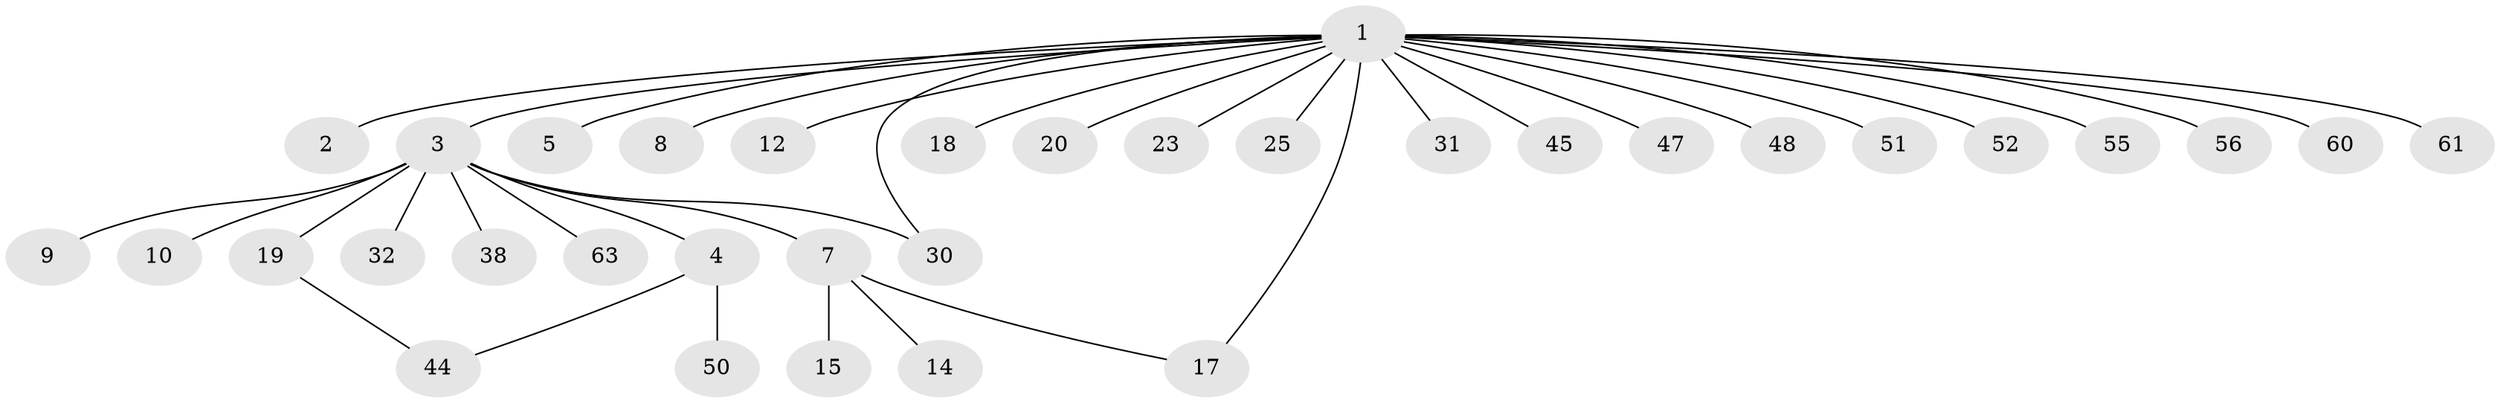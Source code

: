 // original degree distribution, {21: 0.014705882352941176, 1: 0.6764705882352942, 13: 0.014705882352941176, 3: 0.07352941176470588, 7: 0.014705882352941176, 4: 0.04411764705882353, 2: 0.1323529411764706, 5: 0.029411764705882353}
// Generated by graph-tools (version 1.1) at 2025/18/03/04/25 18:18:15]
// undirected, 34 vertices, 36 edges
graph export_dot {
graph [start="1"]
  node [color=gray90,style=filled];
  1;
  2;
  3 [super="+6+11"];
  4;
  5;
  7 [super="+13+66+27+26"];
  8;
  9;
  10;
  12;
  14;
  15 [super="+22+16+21"];
  17 [super="+35+54+24"];
  18;
  19 [super="+28+29+33+46"];
  20;
  23 [super="+37+64"];
  25;
  30;
  31 [super="+59"];
  32;
  38;
  44 [super="+58"];
  45;
  47;
  48;
  50;
  51;
  52 [super="+67"];
  55;
  56 [super="+62+65"];
  60;
  61;
  63;
  1 -- 2;
  1 -- 3;
  1 -- 5;
  1 -- 8;
  1 -- 12;
  1 -- 17;
  1 -- 18;
  1 -- 20;
  1 -- 23;
  1 -- 25;
  1 -- 30;
  1 -- 31;
  1 -- 45;
  1 -- 47;
  1 -- 48;
  1 -- 51;
  1 -- 52;
  1 -- 55;
  1 -- 56;
  1 -- 60;
  1 -- 61;
  3 -- 4;
  3 -- 7;
  3 -- 9;
  3 -- 10;
  3 -- 19 [weight=2];
  3 -- 30;
  3 -- 32;
  3 -- 38;
  3 -- 63;
  4 -- 44;
  4 -- 50;
  7 -- 15;
  7 -- 17;
  7 -- 14;
  19 -- 44;
}
